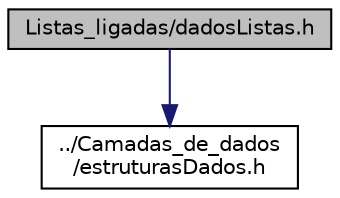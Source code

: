 digraph "Listas_ligadas/dadosListas.h"
{
  edge [fontname="Helvetica",fontsize="10",labelfontname="Helvetica",labelfontsize="10"];
  node [fontname="Helvetica",fontsize="10",shape=record];
  Node0 [label="Listas_ligadas/dadosListas.h",height=0.2,width=0.4,color="black", fillcolor="grey75", style="filled", fontcolor="black"];
  Node0 -> Node1 [color="midnightblue",fontsize="10",style="solid"];
  Node1 [label="../Camadas_de_dados\l/estruturasDados.h",height=0.2,width=0.4,color="black", fillcolor="white", style="filled",URL="$estruturasDados_8h.html"];
}
